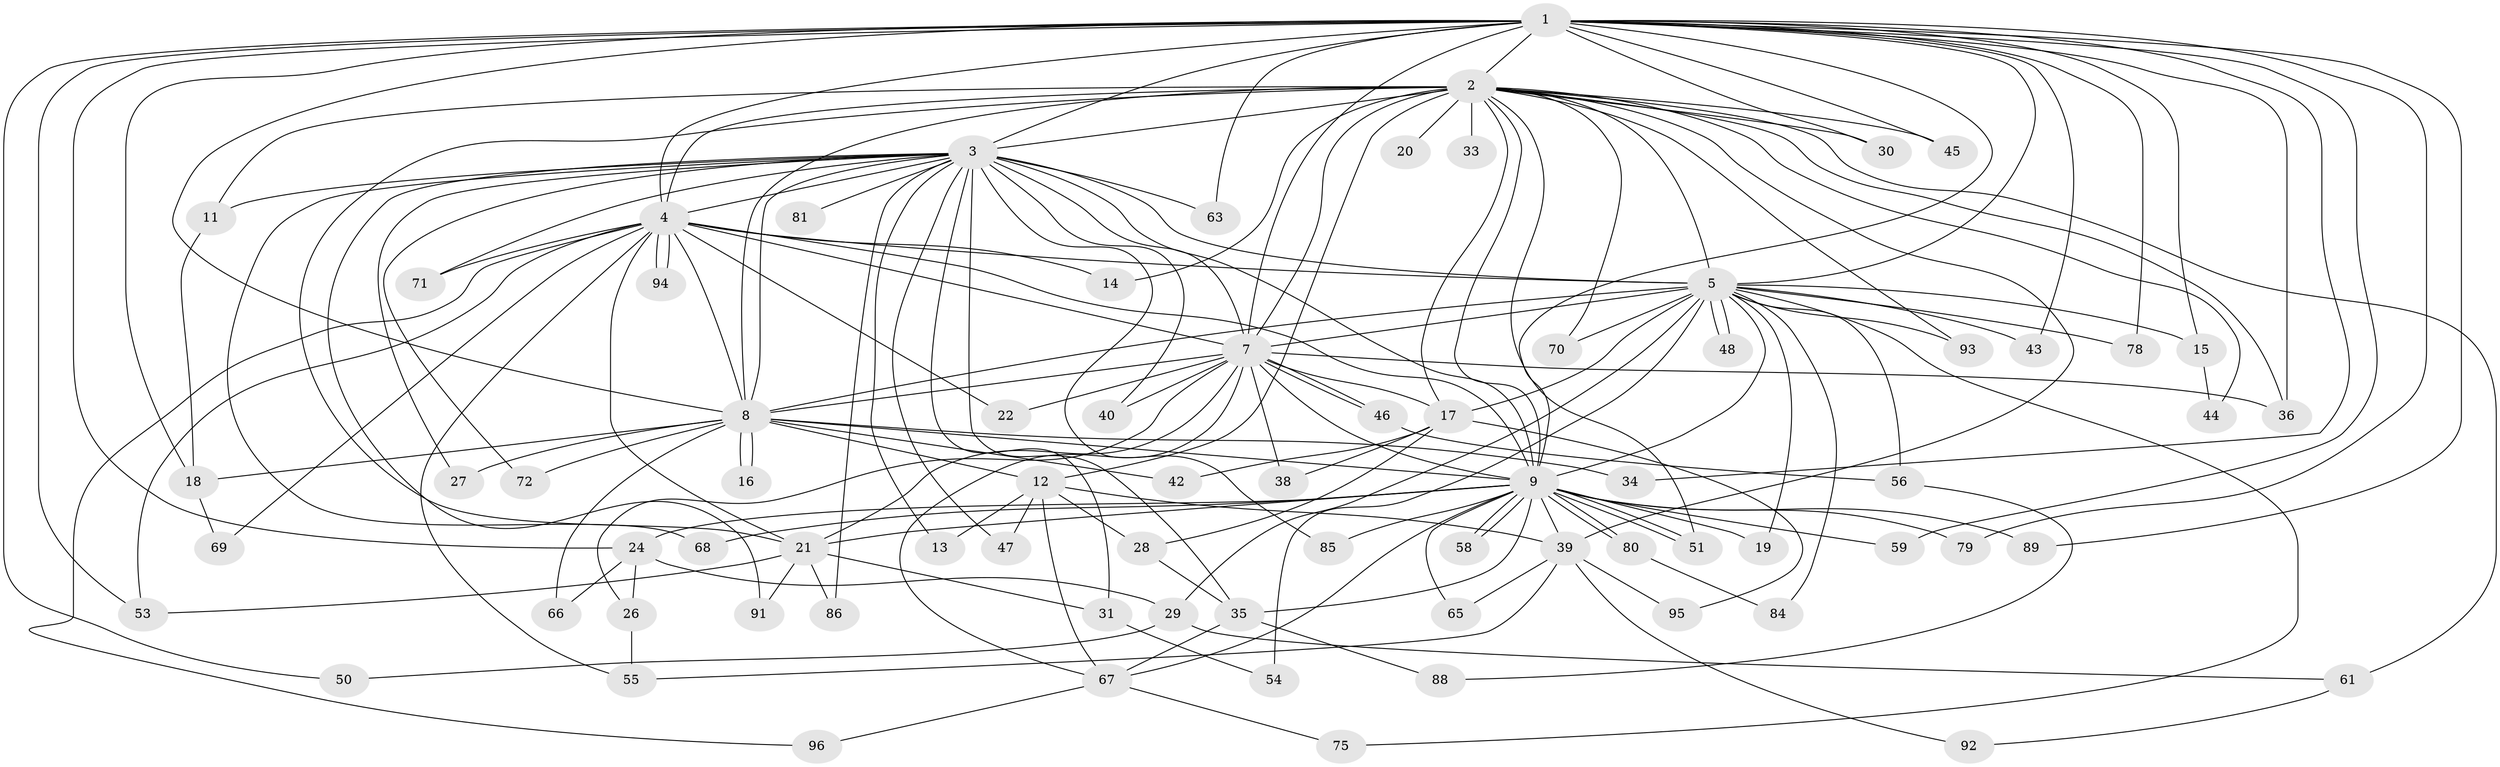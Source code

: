 // Generated by graph-tools (version 1.1) at 2025/51/02/27/25 19:51:43]
// undirected, 75 vertices, 171 edges
graph export_dot {
graph [start="1"]
  node [color=gray90,style=filled];
  1 [super="+73"];
  2 [super="+10"];
  3 [super="+6"];
  4 [super="+52"];
  5 [super="+82"];
  7 [super="+64"];
  8 [super="+25"];
  9 [super="+23"];
  11;
  12 [super="+74"];
  13;
  14;
  15 [super="+32"];
  16;
  17 [super="+37"];
  18 [super="+87"];
  19;
  20;
  21 [super="+60"];
  22;
  24 [super="+41"];
  26;
  27;
  28;
  29;
  30;
  31;
  33;
  34;
  35 [super="+77"];
  36 [super="+83"];
  38;
  39 [super="+49"];
  40;
  42;
  43;
  44;
  45;
  46;
  47;
  48;
  50;
  51 [super="+62"];
  53 [super="+57"];
  54;
  55 [super="+76"];
  56;
  58;
  59;
  61;
  63;
  65;
  66;
  67 [super="+90"];
  68;
  69;
  70;
  71;
  72;
  75;
  78;
  79;
  80;
  81;
  84;
  85;
  86;
  88;
  89;
  91;
  92;
  93;
  94;
  95;
  96;
  1 -- 2 [weight=2];
  1 -- 3 [weight=2];
  1 -- 4;
  1 -- 5 [weight=2];
  1 -- 7;
  1 -- 8 [weight=2];
  1 -- 9;
  1 -- 15 [weight=2];
  1 -- 18;
  1 -- 24;
  1 -- 30;
  1 -- 34;
  1 -- 36;
  1 -- 43;
  1 -- 45;
  1 -- 50;
  1 -- 59;
  1 -- 63 [weight=2];
  1 -- 78;
  1 -- 79;
  1 -- 89;
  1 -- 53;
  2 -- 3 [weight=4];
  2 -- 4 [weight=2];
  2 -- 5 [weight=2];
  2 -- 7 [weight=2];
  2 -- 8 [weight=2];
  2 -- 9 [weight=2];
  2 -- 30;
  2 -- 33 [weight=2];
  2 -- 36;
  2 -- 44;
  2 -- 93;
  2 -- 51;
  2 -- 70;
  2 -- 11;
  2 -- 12;
  2 -- 14;
  2 -- 17;
  2 -- 20;
  2 -- 21;
  2 -- 39;
  2 -- 45;
  2 -- 61;
  3 -- 4 [weight=2];
  3 -- 5 [weight=2];
  3 -- 7 [weight=2];
  3 -- 8 [weight=2];
  3 -- 9 [weight=2];
  3 -- 13;
  3 -- 27;
  3 -- 31;
  3 -- 35;
  3 -- 47;
  3 -- 63;
  3 -- 71;
  3 -- 81 [weight=2];
  3 -- 86;
  3 -- 91;
  3 -- 68;
  3 -- 11;
  3 -- 40;
  3 -- 72;
  3 -- 85;
  4 -- 5 [weight=2];
  4 -- 7;
  4 -- 8;
  4 -- 9;
  4 -- 14;
  4 -- 22;
  4 -- 69;
  4 -- 71;
  4 -- 94;
  4 -- 94;
  4 -- 96;
  4 -- 53;
  4 -- 55;
  4 -- 21;
  5 -- 7;
  5 -- 8;
  5 -- 9;
  5 -- 15;
  5 -- 19;
  5 -- 29;
  5 -- 43;
  5 -- 48;
  5 -- 48;
  5 -- 54;
  5 -- 56;
  5 -- 70;
  5 -- 75;
  5 -- 78;
  5 -- 84;
  5 -- 93;
  5 -- 17;
  7 -- 8;
  7 -- 9 [weight=2];
  7 -- 17;
  7 -- 21;
  7 -- 22;
  7 -- 26;
  7 -- 38;
  7 -- 40;
  7 -- 46;
  7 -- 46;
  7 -- 67;
  7 -- 36;
  8 -- 9;
  8 -- 12;
  8 -- 16;
  8 -- 16;
  8 -- 27;
  8 -- 34;
  8 -- 42;
  8 -- 72;
  8 -- 66;
  8 -- 18;
  9 -- 19;
  9 -- 24 [weight=2];
  9 -- 35;
  9 -- 39;
  9 -- 51;
  9 -- 51;
  9 -- 58;
  9 -- 58;
  9 -- 59;
  9 -- 65;
  9 -- 68;
  9 -- 79;
  9 -- 80;
  9 -- 80;
  9 -- 85;
  9 -- 89;
  9 -- 67;
  9 -- 21;
  11 -- 18;
  12 -- 13;
  12 -- 28;
  12 -- 47;
  12 -- 39;
  12 -- 67;
  15 -- 44;
  17 -- 28;
  17 -- 38;
  17 -- 42;
  17 -- 95;
  18 -- 69;
  21 -- 31;
  21 -- 53;
  21 -- 91;
  21 -- 86;
  24 -- 26;
  24 -- 29;
  24 -- 66;
  26 -- 55;
  28 -- 35;
  29 -- 50;
  29 -- 61;
  31 -- 54;
  35 -- 67;
  35 -- 88;
  39 -- 92;
  39 -- 65;
  39 -- 55;
  39 -- 95;
  46 -- 56;
  56 -- 88;
  61 -- 92;
  67 -- 75;
  67 -- 96;
  80 -- 84;
}
